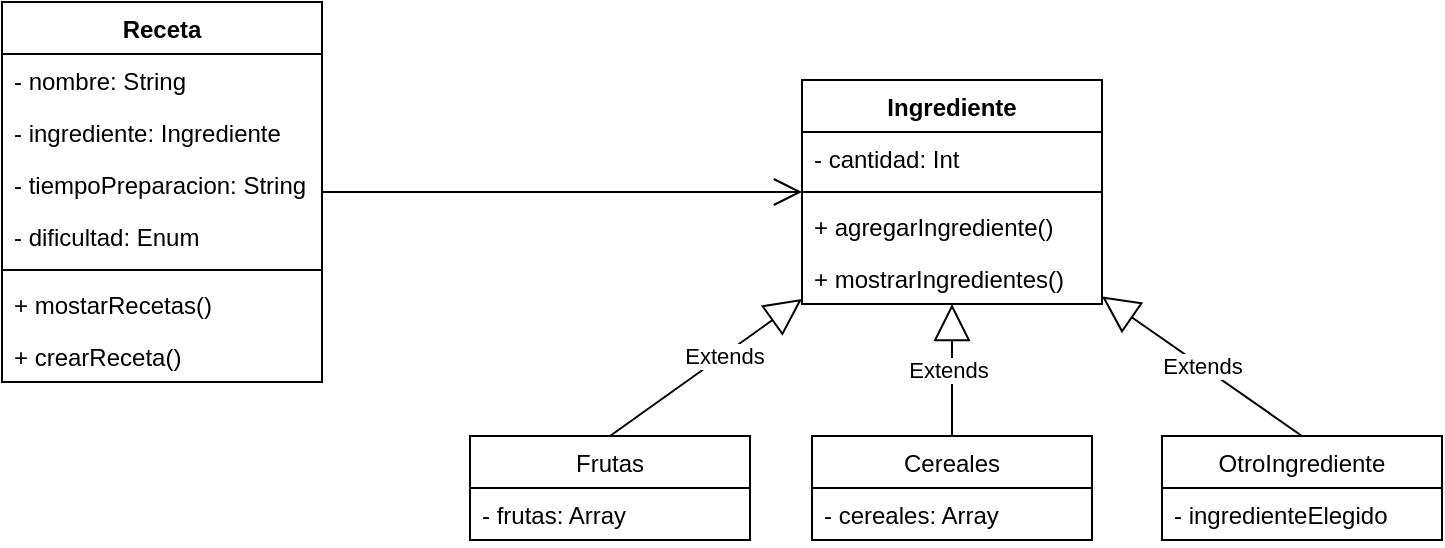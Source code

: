 <mxfile version="14.1.8" type="device"><diagram id="03nBdh7QifHXz6te0hl4" name="Página-1"><mxGraphModel dx="868" dy="550" grid="1" gridSize="10" guides="1" tooltips="1" connect="1" arrows="1" fold="1" page="1" pageScale="1" pageWidth="827" pageHeight="1169" math="0" shadow="0"><root><mxCell id="0"/><mxCell id="1" parent="0"/><mxCell id="55LmAqdxfrNMYof3LRbf-2" value="Ingrediente" style="swimlane;fontStyle=1;align=center;verticalAlign=top;childLayout=stackLayout;horizontal=1;startSize=26;horizontalStack=0;resizeParent=1;resizeParentMax=0;resizeLast=0;collapsible=1;marginBottom=0;" vertex="1" parent="1"><mxGeometry x="440" y="80" width="150" height="112" as="geometry"/></mxCell><mxCell id="55LmAqdxfrNMYof3LRbf-3" value="- cantidad: Int" style="text;strokeColor=none;fillColor=none;align=left;verticalAlign=top;spacingLeft=4;spacingRight=4;overflow=hidden;rotatable=0;points=[[0,0.5],[1,0.5]];portConstraint=eastwest;" vertex="1" parent="55LmAqdxfrNMYof3LRbf-2"><mxGeometry y="26" width="150" height="26" as="geometry"/></mxCell><mxCell id="55LmAqdxfrNMYof3LRbf-4" value="" style="line;strokeWidth=1;fillColor=none;align=left;verticalAlign=middle;spacingTop=-1;spacingLeft=3;spacingRight=3;rotatable=0;labelPosition=right;points=[];portConstraint=eastwest;" vertex="1" parent="55LmAqdxfrNMYof3LRbf-2"><mxGeometry y="52" width="150" height="8" as="geometry"/></mxCell><mxCell id="55LmAqdxfrNMYof3LRbf-5" value="+ agregarIngrediente()" style="text;strokeColor=none;fillColor=none;align=left;verticalAlign=top;spacingLeft=4;spacingRight=4;overflow=hidden;rotatable=0;points=[[0,0.5],[1,0.5]];portConstraint=eastwest;" vertex="1" parent="55LmAqdxfrNMYof3LRbf-2"><mxGeometry y="60" width="150" height="26" as="geometry"/></mxCell><mxCell id="55LmAqdxfrNMYof3LRbf-57" value="+ mostrarIngredientes()" style="text;strokeColor=none;fillColor=none;align=left;verticalAlign=top;spacingLeft=4;spacingRight=4;overflow=hidden;rotatable=0;points=[[0,0.5],[1,0.5]];portConstraint=eastwest;fontColor=#000000;" vertex="1" parent="55LmAqdxfrNMYof3LRbf-2"><mxGeometry y="86" width="150" height="26" as="geometry"/></mxCell><mxCell id="55LmAqdxfrNMYof3LRbf-7" value="Receta" style="swimlane;fontStyle=1;align=center;verticalAlign=top;childLayout=stackLayout;horizontal=1;startSize=26;horizontalStack=0;resizeParent=1;resizeParentMax=0;resizeLast=0;collapsible=1;marginBottom=0;" vertex="1" parent="1"><mxGeometry x="40" y="41" width="160" height="190" as="geometry"/></mxCell><mxCell id="55LmAqdxfrNMYof3LRbf-8" value="- nombre: String" style="text;strokeColor=none;fillColor=none;align=left;verticalAlign=top;spacingLeft=4;spacingRight=4;overflow=hidden;rotatable=0;points=[[0,0.5],[1,0.5]];portConstraint=eastwest;" vertex="1" parent="55LmAqdxfrNMYof3LRbf-7"><mxGeometry y="26" width="160" height="26" as="geometry"/></mxCell><mxCell id="55LmAqdxfrNMYof3LRbf-11" value="- ingrediente: Ingrediente" style="text;strokeColor=none;fillColor=none;align=left;verticalAlign=top;spacingLeft=4;spacingRight=4;overflow=hidden;rotatable=0;points=[[0,0.5],[1,0.5]];portConstraint=eastwest;" vertex="1" parent="55LmAqdxfrNMYof3LRbf-7"><mxGeometry y="52" width="160" height="26" as="geometry"/></mxCell><mxCell id="55LmAqdxfrNMYof3LRbf-12" value="- tiempoPreparacion: String" style="text;strokeColor=none;fillColor=none;align=left;verticalAlign=top;spacingLeft=4;spacingRight=4;overflow=hidden;rotatable=0;points=[[0,0.5],[1,0.5]];portConstraint=eastwest;" vertex="1" parent="55LmAqdxfrNMYof3LRbf-7"><mxGeometry y="78" width="160" height="26" as="geometry"/></mxCell><mxCell id="55LmAqdxfrNMYof3LRbf-13" value="- dificultad: Enum" style="text;strokeColor=none;fillColor=none;align=left;verticalAlign=top;spacingLeft=4;spacingRight=4;overflow=hidden;rotatable=0;points=[[0,0.5],[1,0.5]];portConstraint=eastwest;" vertex="1" parent="55LmAqdxfrNMYof3LRbf-7"><mxGeometry y="104" width="160" height="26" as="geometry"/></mxCell><mxCell id="55LmAqdxfrNMYof3LRbf-9" value="" style="line;strokeWidth=1;fillColor=none;align=left;verticalAlign=middle;spacingTop=-1;spacingLeft=3;spacingRight=3;rotatable=0;labelPosition=right;points=[];portConstraint=eastwest;" vertex="1" parent="55LmAqdxfrNMYof3LRbf-7"><mxGeometry y="130" width="160" height="8" as="geometry"/></mxCell><mxCell id="55LmAqdxfrNMYof3LRbf-10" value="+ mostarRecetas()&#10;" style="text;strokeColor=none;fillColor=none;align=left;verticalAlign=top;spacingLeft=4;spacingRight=4;overflow=hidden;rotatable=0;points=[[0,0.5],[1,0.5]];portConstraint=eastwest;" vertex="1" parent="55LmAqdxfrNMYof3LRbf-7"><mxGeometry y="138" width="160" height="26" as="geometry"/></mxCell><mxCell id="55LmAqdxfrNMYof3LRbf-14" value="+ crearReceta()" style="text;strokeColor=none;fillColor=none;align=left;verticalAlign=top;spacingLeft=4;spacingRight=4;overflow=hidden;rotatable=0;points=[[0,0.5],[1,0.5]];portConstraint=eastwest;" vertex="1" parent="55LmAqdxfrNMYof3LRbf-7"><mxGeometry y="164" width="160" height="26" as="geometry"/></mxCell><mxCell id="55LmAqdxfrNMYof3LRbf-19" value="Extends" style="endArrow=block;endSize=16;endFill=0;html=1;exitX=0.5;exitY=0;exitDx=0;exitDy=0;" edge="1" parent="1" source="55LmAqdxfrNMYof3LRbf-53" target="55LmAqdxfrNMYof3LRbf-2"><mxGeometry x="0.181" y="-1" width="160" relative="1" as="geometry"><mxPoint x="350" y="256" as="sourcePoint"/><mxPoint x="490" y="167" as="targetPoint"/><mxPoint as="offset"/></mxGeometry></mxCell><mxCell id="55LmAqdxfrNMYof3LRbf-40" value="Extends" style="endArrow=block;endSize=16;endFill=0;html=1;fontColor=#000000;exitX=0.5;exitY=0;exitDx=0;exitDy=0;" edge="1" parent="1" source="55LmAqdxfrNMYof3LRbf-49" target="55LmAqdxfrNMYof3LRbf-2"><mxGeometry x="0.013" y="2" width="160" relative="1" as="geometry"><mxPoint x="500" y="258" as="sourcePoint"/><mxPoint x="504" y="167" as="targetPoint"/><mxPoint as="offset"/></mxGeometry></mxCell><mxCell id="55LmAqdxfrNMYof3LRbf-41" value="" style="endArrow=open;endFill=1;endSize=12;html=1;fontColor=#000000;" edge="1" parent="1" source="55LmAqdxfrNMYof3LRbf-7" target="55LmAqdxfrNMYof3LRbf-2"><mxGeometry width="160" relative="1" as="geometry"><mxPoint x="300" y="280" as="sourcePoint"/><mxPoint x="390" y="130" as="targetPoint"/></mxGeometry></mxCell><mxCell id="55LmAqdxfrNMYof3LRbf-42" value="OtroIngrediente" style="swimlane;fontStyle=0;childLayout=stackLayout;horizontal=1;startSize=26;fillColor=none;horizontalStack=0;resizeParent=1;resizeParentMax=0;resizeLast=0;collapsible=1;marginBottom=0;fontColor=#000000;" vertex="1" parent="1"><mxGeometry x="620" y="258" width="140" height="52" as="geometry"/></mxCell><mxCell id="55LmAqdxfrNMYof3LRbf-43" value="- ingredienteElegido" style="text;strokeColor=none;fillColor=none;align=left;verticalAlign=top;spacingLeft=4;spacingRight=4;overflow=hidden;rotatable=0;points=[[0,0.5],[1,0.5]];portConstraint=eastwest;" vertex="1" parent="55LmAqdxfrNMYof3LRbf-42"><mxGeometry y="26" width="140" height="26" as="geometry"/></mxCell><mxCell id="55LmAqdxfrNMYof3LRbf-48" value="Extends" style="endArrow=block;endSize=16;endFill=0;html=1;fontColor=#000000;exitX=0.5;exitY=0;exitDx=0;exitDy=0;" edge="1" parent="1" source="55LmAqdxfrNMYof3LRbf-42" target="55LmAqdxfrNMYof3LRbf-2"><mxGeometry width="160" relative="1" as="geometry"><mxPoint x="300" y="280" as="sourcePoint"/><mxPoint x="460" y="280" as="targetPoint"/></mxGeometry></mxCell><mxCell id="55LmAqdxfrNMYof3LRbf-49" value="Cereales" style="swimlane;fontStyle=0;childLayout=stackLayout;horizontal=1;startSize=26;fillColor=none;horizontalStack=0;resizeParent=1;resizeParentMax=0;resizeLast=0;collapsible=1;marginBottom=0;fontColor=#000000;" vertex="1" parent="1"><mxGeometry x="445" y="258" width="140" height="52" as="geometry"/></mxCell><mxCell id="55LmAqdxfrNMYof3LRbf-50" value="- cereales: Array" style="text;strokeColor=none;fillColor=none;align=left;verticalAlign=top;spacingLeft=4;spacingRight=4;overflow=hidden;rotatable=0;points=[[0,0.5],[1,0.5]];portConstraint=eastwest;" vertex="1" parent="55LmAqdxfrNMYof3LRbf-49"><mxGeometry y="26" width="140" height="26" as="geometry"/></mxCell><mxCell id="55LmAqdxfrNMYof3LRbf-53" value="Frutas" style="swimlane;fontStyle=0;childLayout=stackLayout;horizontal=1;startSize=26;fillColor=none;horizontalStack=0;resizeParent=1;resizeParentMax=0;resizeLast=0;collapsible=1;marginBottom=0;fontColor=#000000;" vertex="1" parent="1"><mxGeometry x="274" y="258" width="140" height="52" as="geometry"/></mxCell><mxCell id="55LmAqdxfrNMYof3LRbf-54" value="- frutas: Array" style="text;strokeColor=none;fillColor=none;align=left;verticalAlign=top;spacingLeft=4;spacingRight=4;overflow=hidden;rotatable=0;points=[[0,0.5],[1,0.5]];portConstraint=eastwest;" vertex="1" parent="55LmAqdxfrNMYof3LRbf-53"><mxGeometry y="26" width="140" height="26" as="geometry"/></mxCell></root></mxGraphModel></diagram></mxfile>
